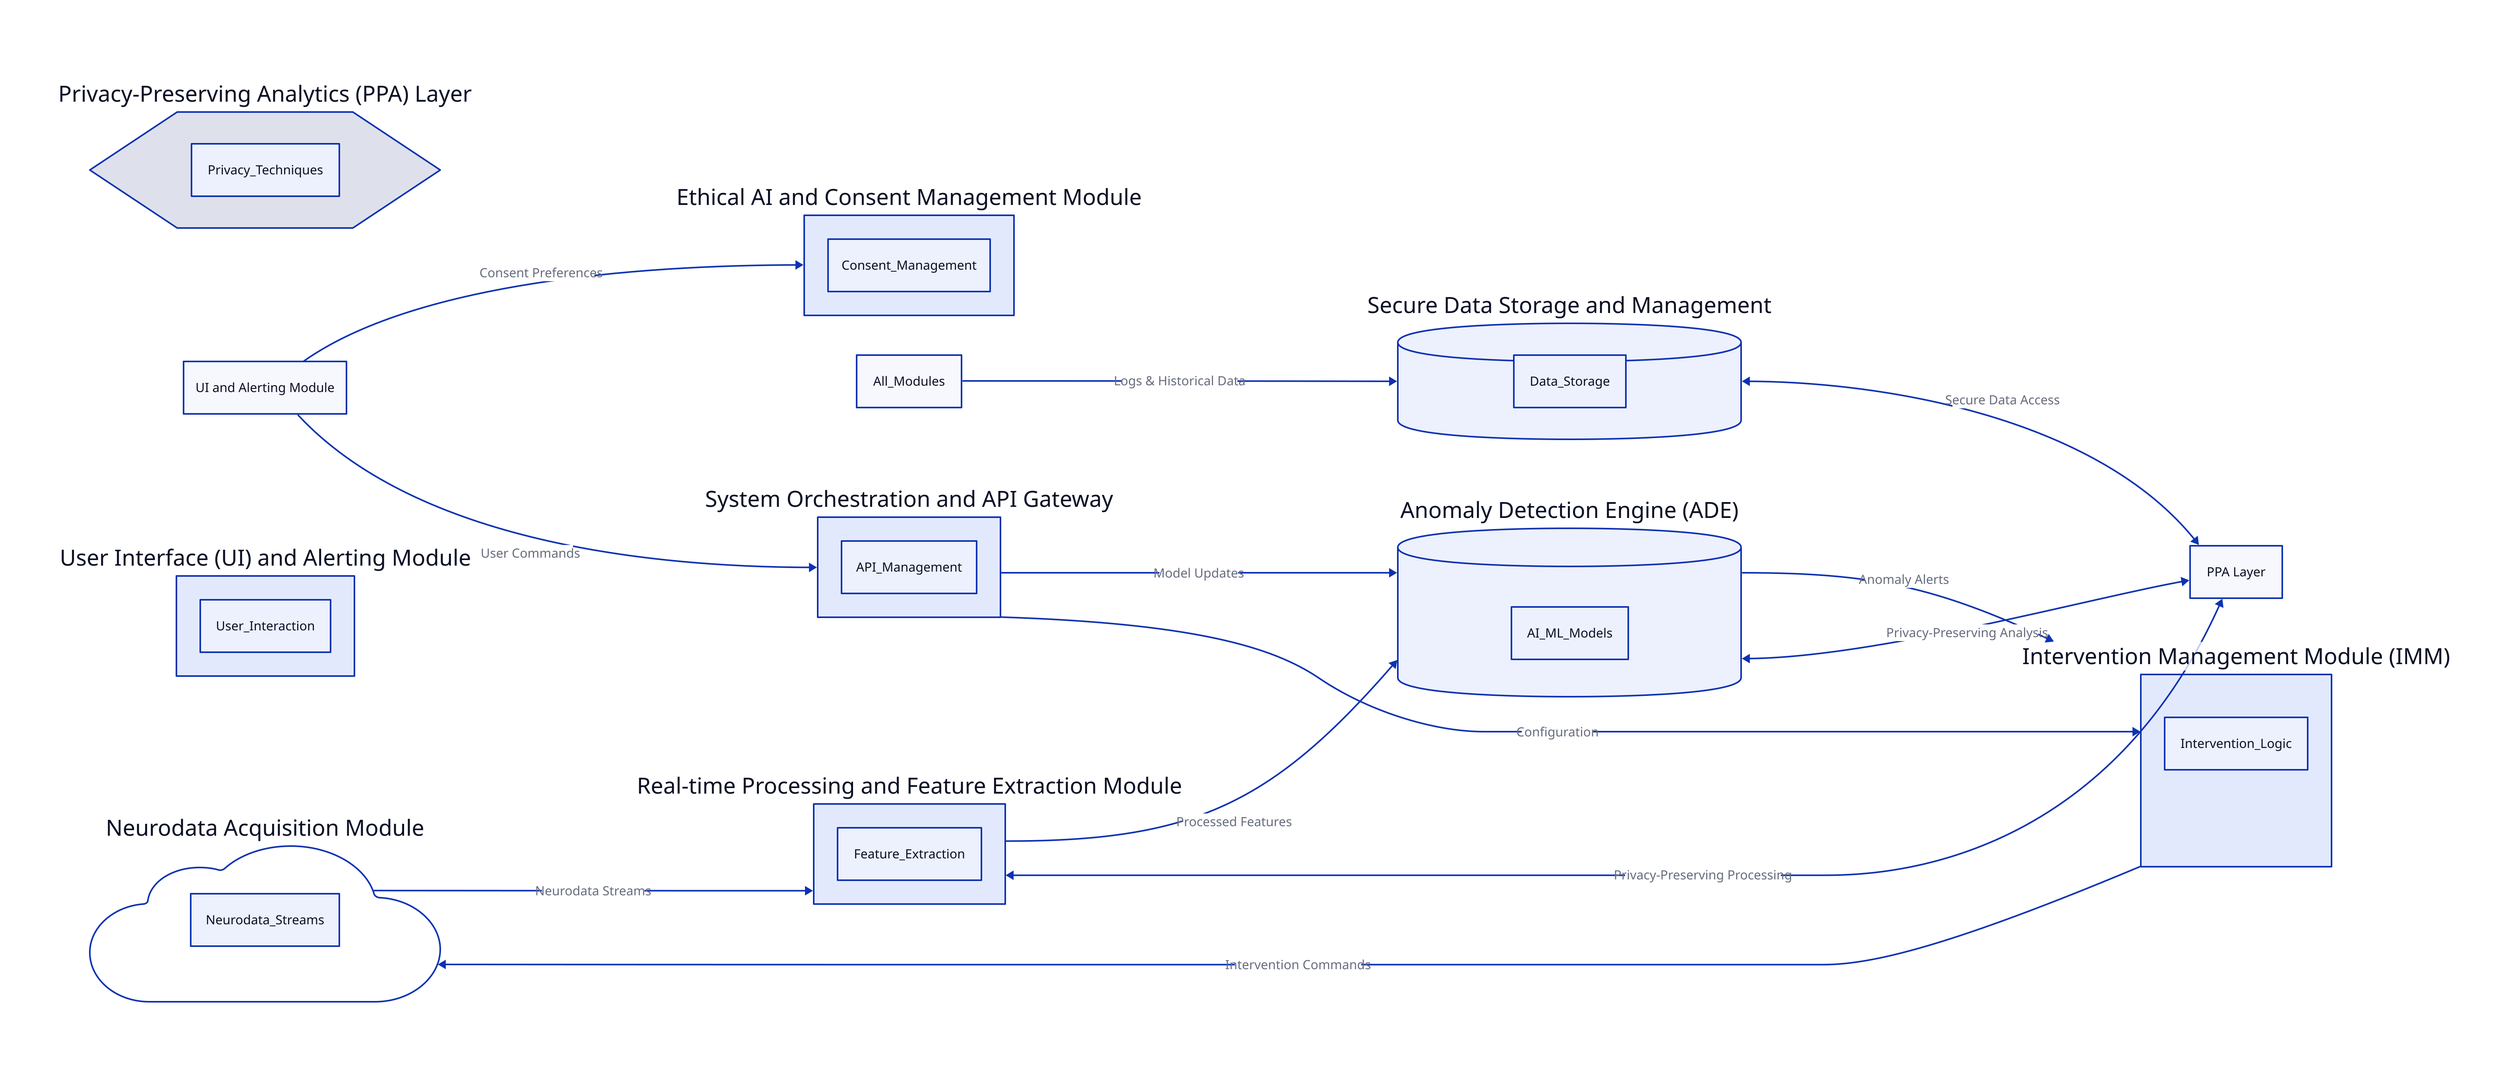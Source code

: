 direction: right

Neurodata Acquisition Module: {
  shape: cloud
  Neurodata_Streams
}

Real-time Processing and Feature Extraction Module: {
  shape: rectangle
  Feature_Extraction
}

Anomaly Detection Engine (ADE): {
  shape: cylinder
  AI_ML_Models
}

Intervention Management Module (IMM): {
  shape: rectangle
  Intervention_Logic
}

Privacy-Preserving Analytics (PPA) Layer: {
  shape: hexagon
  Privacy_Techniques
}

User Interface (UI) and Alerting Module: {
  shape: rectangle
  User_Interaction
}

Ethical AI and Consent Management Module: {
  shape: rectangle
  Consent_Management
}

Secure Data Storage and Management: {
  shape: cylinder
  Data_Storage
}

System Orchestration and API Gateway: {
  shape: rectangle
  API_Management
}

Neurodata Acquisition Module -> Real-time Processing and Feature Extraction Module: Neurodata Streams
Real-time Processing and Feature Extraction Module -> Anomaly Detection Engine (ADE): Processed Features
Anomaly Detection Engine (ADE) -> Intervention Management Module (IMM): Anomaly Alerts
Intervention Management Module (IMM) -> Neurodata Acquisition Module: Intervention Commands

UI and Alerting Module -> Ethical AI and Consent Management Module: Consent Preferences
UI and Alerting Module -> System Orchestration and API Gateway: User Commands
System Orchestration and API Gateway -> Anomaly Detection Engine (ADE): Model Updates
System Orchestration and API Gateway -> Intervention Management Module (IMM): Configuration

Real-time Processing and Feature Extraction Module <-> PPA Layer: Privacy-Preserving Processing
Anomaly Detection Engine (ADE) <-> PPA Layer: Privacy-Preserving Analysis
Secure Data Storage and Management <-> PPA Layer: Secure Data Access

All_Modules -> Secure Data Storage and Management: Logs & Historical Data


